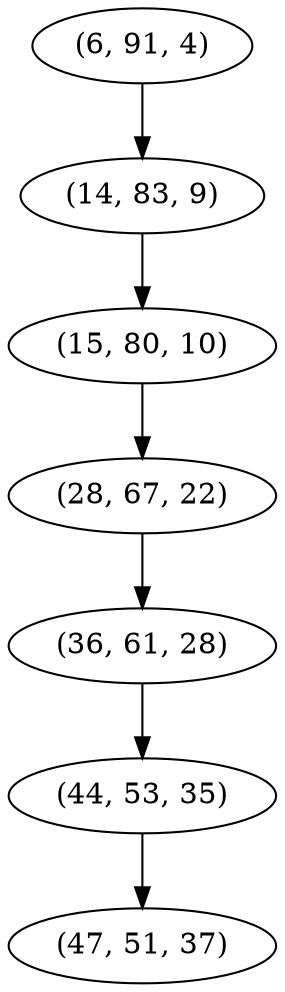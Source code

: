 digraph tree {
    "(6, 91, 4)";
    "(14, 83, 9)";
    "(15, 80, 10)";
    "(28, 67, 22)";
    "(36, 61, 28)";
    "(44, 53, 35)";
    "(47, 51, 37)";
    "(6, 91, 4)" -> "(14, 83, 9)";
    "(14, 83, 9)" -> "(15, 80, 10)";
    "(15, 80, 10)" -> "(28, 67, 22)";
    "(28, 67, 22)" -> "(36, 61, 28)";
    "(36, 61, 28)" -> "(44, 53, 35)";
    "(44, 53, 35)" -> "(47, 51, 37)";
}
